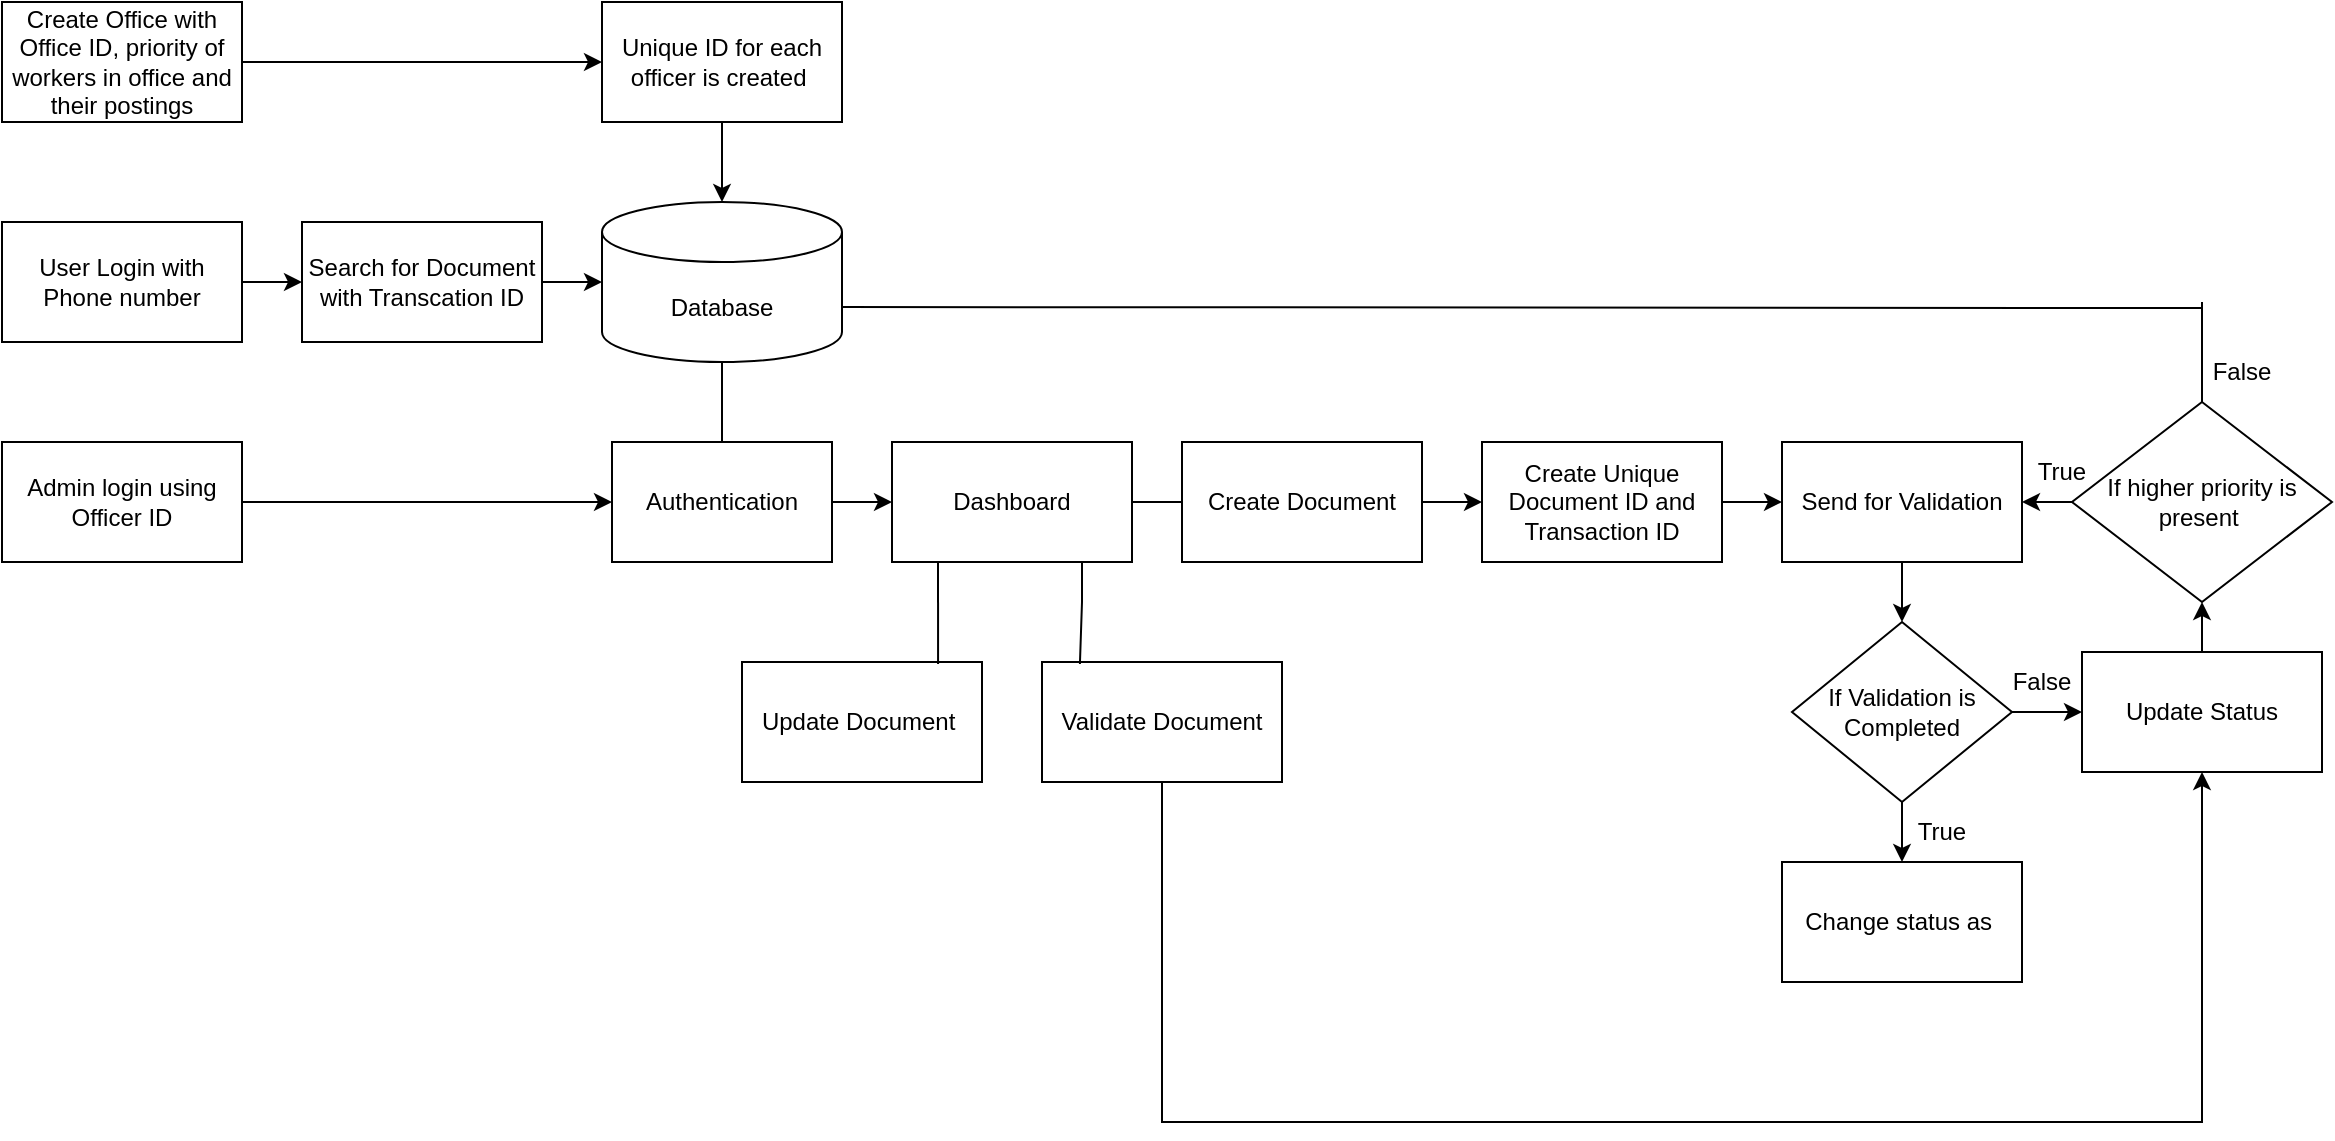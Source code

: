 <mxfile version="16.5.3" type="device"><diagram id="fwLX-Z7eu8fqYyeNKy5x" name="Page-1"><mxGraphModel dx="3563" dy="1557" grid="0" gridSize="10" guides="1" tooltips="1" connect="1" arrows="1" fold="1" page="0" pageScale="1" pageWidth="850" pageHeight="1100" math="0" shadow="0"><root><mxCell id="0"/><mxCell id="1" parent="0"/><mxCell id="9BCIENtpBXNOznvpNOQd-2" value="Database" style="shape=cylinder3;whiteSpace=wrap;html=1;boundedLbl=1;backgroundOutline=1;size=15;" vertex="1" parent="1"><mxGeometry x="160" y="210" width="120" height="80" as="geometry"/></mxCell><mxCell id="9BCIENtpBXNOznvpNOQd-13" style="edgeStyle=orthogonalEdgeStyle;rounded=0;orthogonalLoop=1;jettySize=auto;html=1;exitX=1;exitY=0.5;exitDx=0;exitDy=0;entryX=0;entryY=0.5;entryDx=0;entryDy=0;" edge="1" parent="1" source="9BCIENtpBXNOznvpNOQd-3" target="9BCIENtpBXNOznvpNOQd-5"><mxGeometry relative="1" as="geometry"/></mxCell><mxCell id="9BCIENtpBXNOznvpNOQd-3" value="Create Office with Office ID, priority of workers in office and their postings" style="rounded=0;whiteSpace=wrap;html=1;" vertex="1" parent="1"><mxGeometry x="-140" y="110" width="120" height="60" as="geometry"/></mxCell><mxCell id="9BCIENtpBXNOznvpNOQd-14" style="edgeStyle=orthogonalEdgeStyle;rounded=0;orthogonalLoop=1;jettySize=auto;html=1;exitX=0.5;exitY=1;exitDx=0;exitDy=0;entryX=0.5;entryY=0;entryDx=0;entryDy=0;entryPerimeter=0;" edge="1" parent="1" source="9BCIENtpBXNOznvpNOQd-5" target="9BCIENtpBXNOznvpNOQd-2"><mxGeometry relative="1" as="geometry"/></mxCell><mxCell id="9BCIENtpBXNOznvpNOQd-5" value="Unique ID for each officer is created&amp;nbsp;" style="rounded=0;whiteSpace=wrap;html=1;" vertex="1" parent="1"><mxGeometry x="160" y="110" width="120" height="60" as="geometry"/></mxCell><mxCell id="9BCIENtpBXNOznvpNOQd-42" style="edgeStyle=orthogonalEdgeStyle;rounded=0;orthogonalLoop=1;jettySize=auto;html=1;exitX=1;exitY=0.5;exitDx=0;exitDy=0;entryX=0;entryY=0.5;entryDx=0;entryDy=0;" edge="1" parent="1" source="9BCIENtpBXNOznvpNOQd-6" target="9BCIENtpBXNOznvpNOQd-38"><mxGeometry relative="1" as="geometry"/></mxCell><mxCell id="9BCIENtpBXNOznvpNOQd-6" value="Admin login using Officer ID" style="rounded=0;whiteSpace=wrap;html=1;" vertex="1" parent="1"><mxGeometry x="-140" y="330" width="120" height="60" as="geometry"/></mxCell><mxCell id="9BCIENtpBXNOznvpNOQd-7" value="Dashboard" style="rounded=0;whiteSpace=wrap;html=1;" vertex="1" parent="1"><mxGeometry x="305" y="330" width="120" height="60" as="geometry"/></mxCell><mxCell id="9BCIENtpBXNOznvpNOQd-85" style="edgeStyle=orthogonalEdgeStyle;rounded=0;orthogonalLoop=1;jettySize=auto;html=1;exitX=1;exitY=0.5;exitDx=0;exitDy=0;entryX=0;entryY=0.5;entryDx=0;entryDy=0;" edge="1" parent="1" source="9BCIENtpBXNOznvpNOQd-8" target="9BCIENtpBXNOznvpNOQd-84"><mxGeometry relative="1" as="geometry"/></mxCell><mxCell id="9BCIENtpBXNOznvpNOQd-8" value="Create Document" style="rounded=0;whiteSpace=wrap;html=1;" vertex="1" parent="1"><mxGeometry x="450" y="330" width="120" height="60" as="geometry"/></mxCell><mxCell id="9BCIENtpBXNOznvpNOQd-9" value="Update Document&amp;nbsp;" style="rounded=0;whiteSpace=wrap;html=1;" vertex="1" parent="1"><mxGeometry x="230" y="440" width="120" height="60" as="geometry"/></mxCell><mxCell id="9BCIENtpBXNOznvpNOQd-101" style="edgeStyle=orthogonalEdgeStyle;rounded=0;orthogonalLoop=1;jettySize=auto;html=1;exitX=0.5;exitY=1;exitDx=0;exitDy=0;entryX=0.5;entryY=1;entryDx=0;entryDy=0;" edge="1" parent="1" source="9BCIENtpBXNOznvpNOQd-10" target="9BCIENtpBXNOznvpNOQd-89"><mxGeometry relative="1" as="geometry"><mxPoint x="960" y="790" as="targetPoint"/><Array as="points"><mxPoint x="440" y="670"/><mxPoint x="960" y="670"/></Array></mxGeometry></mxCell><mxCell id="9BCIENtpBXNOznvpNOQd-10" value="Validate Document" style="rounded=0;whiteSpace=wrap;html=1;" vertex="1" parent="1"><mxGeometry x="380" y="440" width="120" height="60" as="geometry"/></mxCell><mxCell id="9BCIENtpBXNOznvpNOQd-16" value="" style="endArrow=none;html=1;rounded=0;exitX=0.817;exitY=0.017;exitDx=0;exitDy=0;exitPerimeter=0;" edge="1" parent="1" source="9BCIENtpBXNOznvpNOQd-9"><mxGeometry width="50" height="50" relative="1" as="geometry"><mxPoint x="340" y="410" as="sourcePoint"/><mxPoint x="328" y="390" as="targetPoint"/></mxGeometry></mxCell><mxCell id="9BCIENtpBXNOznvpNOQd-17" value="" style="endArrow=none;html=1;rounded=0;exitX=0.158;exitY=0.017;exitDx=0;exitDy=0;exitPerimeter=0;" edge="1" parent="1" source="9BCIENtpBXNOznvpNOQd-10"><mxGeometry width="50" height="50" relative="1" as="geometry"><mxPoint x="340" y="410" as="sourcePoint"/><mxPoint x="400" y="390" as="targetPoint"/><Array as="points"><mxPoint x="400" y="410"/></Array></mxGeometry></mxCell><mxCell id="9BCIENtpBXNOznvpNOQd-20" value="" style="endArrow=none;html=1;rounded=0;entryX=0;entryY=0.5;entryDx=0;entryDy=0;exitX=1;exitY=0.5;exitDx=0;exitDy=0;" edge="1" parent="1" source="9BCIENtpBXNOznvpNOQd-7" target="9BCIENtpBXNOznvpNOQd-8"><mxGeometry width="50" height="50" relative="1" as="geometry"><mxPoint x="340" y="410" as="sourcePoint"/><mxPoint x="390" y="360" as="targetPoint"/></mxGeometry></mxCell><mxCell id="9BCIENtpBXNOznvpNOQd-39" style="edgeStyle=orthogonalEdgeStyle;rounded=0;orthogonalLoop=1;jettySize=auto;html=1;exitX=1;exitY=0.5;exitDx=0;exitDy=0;entryX=0;entryY=0.5;entryDx=0;entryDy=0;" edge="1" parent="1" source="9BCIENtpBXNOznvpNOQd-38" target="9BCIENtpBXNOznvpNOQd-7"><mxGeometry relative="1" as="geometry"/></mxCell><mxCell id="9BCIENtpBXNOznvpNOQd-38" value="Authentication" style="rounded=0;whiteSpace=wrap;html=1;" vertex="1" parent="1"><mxGeometry x="165" y="330" width="110" height="60" as="geometry"/></mxCell><mxCell id="9BCIENtpBXNOznvpNOQd-40" value="" style="endArrow=none;html=1;rounded=0;entryX=0.5;entryY=1;entryDx=0;entryDy=0;entryPerimeter=0;exitX=0.5;exitY=0;exitDx=0;exitDy=0;" edge="1" parent="1" source="9BCIENtpBXNOznvpNOQd-38" target="9BCIENtpBXNOznvpNOQd-2"><mxGeometry width="50" height="50" relative="1" as="geometry"><mxPoint x="300" y="440" as="sourcePoint"/><mxPoint x="350" y="390" as="targetPoint"/></mxGeometry></mxCell><mxCell id="9BCIENtpBXNOznvpNOQd-46" style="edgeStyle=orthogonalEdgeStyle;rounded=0;orthogonalLoop=1;jettySize=auto;html=1;exitX=1;exitY=0.5;exitDx=0;exitDy=0;entryX=0;entryY=0.5;entryDx=0;entryDy=0;" edge="1" parent="1" source="9BCIENtpBXNOznvpNOQd-44" target="9BCIENtpBXNOznvpNOQd-45"><mxGeometry relative="1" as="geometry"/></mxCell><mxCell id="9BCIENtpBXNOznvpNOQd-44" value="User Login with Phone number" style="rounded=0;whiteSpace=wrap;html=1;" vertex="1" parent="1"><mxGeometry x="-140" y="220" width="120" height="60" as="geometry"/></mxCell><mxCell id="9BCIENtpBXNOznvpNOQd-47" style="edgeStyle=orthogonalEdgeStyle;rounded=0;orthogonalLoop=1;jettySize=auto;html=1;exitX=1;exitY=0.5;exitDx=0;exitDy=0;entryX=0;entryY=0.5;entryDx=0;entryDy=0;entryPerimeter=0;" edge="1" parent="1" source="9BCIENtpBXNOznvpNOQd-45" target="9BCIENtpBXNOznvpNOQd-2"><mxGeometry relative="1" as="geometry"/></mxCell><mxCell id="9BCIENtpBXNOznvpNOQd-45" value="Search for Document with Transcation ID" style="rounded=0;whiteSpace=wrap;html=1;" vertex="1" parent="1"><mxGeometry x="10" y="220" width="120" height="60" as="geometry"/></mxCell><mxCell id="9BCIENtpBXNOznvpNOQd-99" style="edgeStyle=orthogonalEdgeStyle;rounded=0;orthogonalLoop=1;jettySize=auto;html=1;exitX=1;exitY=0.5;exitDx=0;exitDy=0;entryX=0;entryY=0.5;entryDx=0;entryDy=0;" edge="1" parent="1" source="9BCIENtpBXNOznvpNOQd-84" target="9BCIENtpBXNOznvpNOQd-88"><mxGeometry relative="1" as="geometry"/></mxCell><mxCell id="9BCIENtpBXNOznvpNOQd-84" value="Create Unique Document ID and Transaction ID" style="rounded=0;whiteSpace=wrap;html=1;" vertex="1" parent="1"><mxGeometry x="600" y="330" width="120" height="60" as="geometry"/></mxCell><mxCell id="9BCIENtpBXNOznvpNOQd-86" style="edgeStyle=orthogonalEdgeStyle;rounded=0;orthogonalLoop=1;jettySize=auto;html=1;entryX=0;entryY=0.5;entryDx=0;entryDy=0;exitX=1;exitY=0.5;exitDx=0;exitDy=0;" edge="1" parent="1" source="9BCIENtpBXNOznvpNOQd-94" target="9BCIENtpBXNOznvpNOQd-89"><mxGeometry relative="1" as="geometry"><mxPoint x="910" y="360" as="sourcePoint"/></mxGeometry></mxCell><mxCell id="9BCIENtpBXNOznvpNOQd-87" style="edgeStyle=orthogonalEdgeStyle;rounded=0;orthogonalLoop=1;jettySize=auto;html=1;exitX=0.5;exitY=1;exitDx=0;exitDy=0;" edge="1" parent="1" source="9BCIENtpBXNOznvpNOQd-88" target="9BCIENtpBXNOznvpNOQd-94"><mxGeometry relative="1" as="geometry"/></mxCell><mxCell id="9BCIENtpBXNOznvpNOQd-88" value="Send for Validation" style="rounded=0;whiteSpace=wrap;html=1;" vertex="1" parent="1"><mxGeometry x="750" y="330" width="120" height="60" as="geometry"/></mxCell><mxCell id="9BCIENtpBXNOznvpNOQd-103" style="edgeStyle=orthogonalEdgeStyle;rounded=0;orthogonalLoop=1;jettySize=auto;html=1;exitX=0.5;exitY=0;exitDx=0;exitDy=0;entryX=0.5;entryY=1;entryDx=0;entryDy=0;" edge="1" parent="1" source="9BCIENtpBXNOznvpNOQd-89" target="9BCIENtpBXNOznvpNOQd-102"><mxGeometry relative="1" as="geometry"/></mxCell><mxCell id="9BCIENtpBXNOznvpNOQd-89" value="Update Status" style="rounded=0;whiteSpace=wrap;html=1;" vertex="1" parent="1"><mxGeometry x="900" y="435" width="120" height="60" as="geometry"/></mxCell><mxCell id="9BCIENtpBXNOznvpNOQd-91" value="" style="endArrow=none;html=1;rounded=0;entryX=1;entryY=0;entryDx=0;entryDy=52.5;entryPerimeter=0;" edge="1" parent="1" target="9BCIENtpBXNOznvpNOQd-2"><mxGeometry width="50" height="50" relative="1" as="geometry"><mxPoint x="960" y="263" as="sourcePoint"/><mxPoint x="810" y="260" as="targetPoint"/></mxGeometry></mxCell><mxCell id="9BCIENtpBXNOznvpNOQd-93" style="edgeStyle=orthogonalEdgeStyle;rounded=0;orthogonalLoop=1;jettySize=auto;html=1;exitX=0.5;exitY=1;exitDx=0;exitDy=0;entryX=0.5;entryY=0;entryDx=0;entryDy=0;" edge="1" parent="1" source="9BCIENtpBXNOznvpNOQd-94"><mxGeometry relative="1" as="geometry"><mxPoint x="810" y="540" as="targetPoint"/></mxGeometry></mxCell><mxCell id="9BCIENtpBXNOznvpNOQd-94" value="If Validation is Completed" style="rhombus;whiteSpace=wrap;html=1;" vertex="1" parent="1"><mxGeometry x="755" y="420" width="110" height="90" as="geometry"/></mxCell><mxCell id="9BCIENtpBXNOznvpNOQd-95" value="True" style="text;html=1;strokeColor=none;fillColor=none;align=center;verticalAlign=middle;whiteSpace=wrap;rounded=0;" vertex="1" parent="1"><mxGeometry x="800" y="510" width="60" height="30" as="geometry"/></mxCell><mxCell id="9BCIENtpBXNOznvpNOQd-96" value="False" style="text;html=1;strokeColor=none;fillColor=none;align=center;verticalAlign=middle;whiteSpace=wrap;rounded=0;" vertex="1" parent="1"><mxGeometry x="850" y="435" width="60" height="30" as="geometry"/></mxCell><mxCell id="9BCIENtpBXNOznvpNOQd-97" value="Change status as&amp;nbsp;" style="rounded=0;whiteSpace=wrap;html=1;" vertex="1" parent="1"><mxGeometry x="750" y="540" width="120" height="60" as="geometry"/></mxCell><mxCell id="9BCIENtpBXNOznvpNOQd-104" style="edgeStyle=orthogonalEdgeStyle;rounded=0;orthogonalLoop=1;jettySize=auto;html=1;exitX=0;exitY=0.5;exitDx=0;exitDy=0;entryX=1;entryY=0.5;entryDx=0;entryDy=0;" edge="1" parent="1" source="9BCIENtpBXNOznvpNOQd-102" target="9BCIENtpBXNOznvpNOQd-88"><mxGeometry relative="1" as="geometry"/></mxCell><mxCell id="9BCIENtpBXNOznvpNOQd-102" value="If higher priority is present&amp;nbsp;" style="rhombus;whiteSpace=wrap;html=1;" vertex="1" parent="1"><mxGeometry x="895" y="310" width="130" height="100" as="geometry"/></mxCell><mxCell id="9BCIENtpBXNOznvpNOQd-106" value="" style="endArrow=none;html=1;rounded=0;exitX=0.5;exitY=0;exitDx=0;exitDy=0;" edge="1" parent="1" source="9BCIENtpBXNOznvpNOQd-102"><mxGeometry width="50" height="50" relative="1" as="geometry"><mxPoint x="630" y="510" as="sourcePoint"/><mxPoint x="960" y="260" as="targetPoint"/></mxGeometry></mxCell><mxCell id="9BCIENtpBXNOznvpNOQd-107" value="True" style="text;html=1;strokeColor=none;fillColor=none;align=center;verticalAlign=middle;whiteSpace=wrap;rounded=0;" vertex="1" parent="1"><mxGeometry x="860" y="330" width="60" height="30" as="geometry"/></mxCell><mxCell id="9BCIENtpBXNOznvpNOQd-108" value="False" style="text;html=1;strokeColor=none;fillColor=none;align=center;verticalAlign=middle;whiteSpace=wrap;rounded=0;" vertex="1" parent="1"><mxGeometry x="950" y="280" width="60" height="30" as="geometry"/></mxCell></root></mxGraphModel></diagram></mxfile>